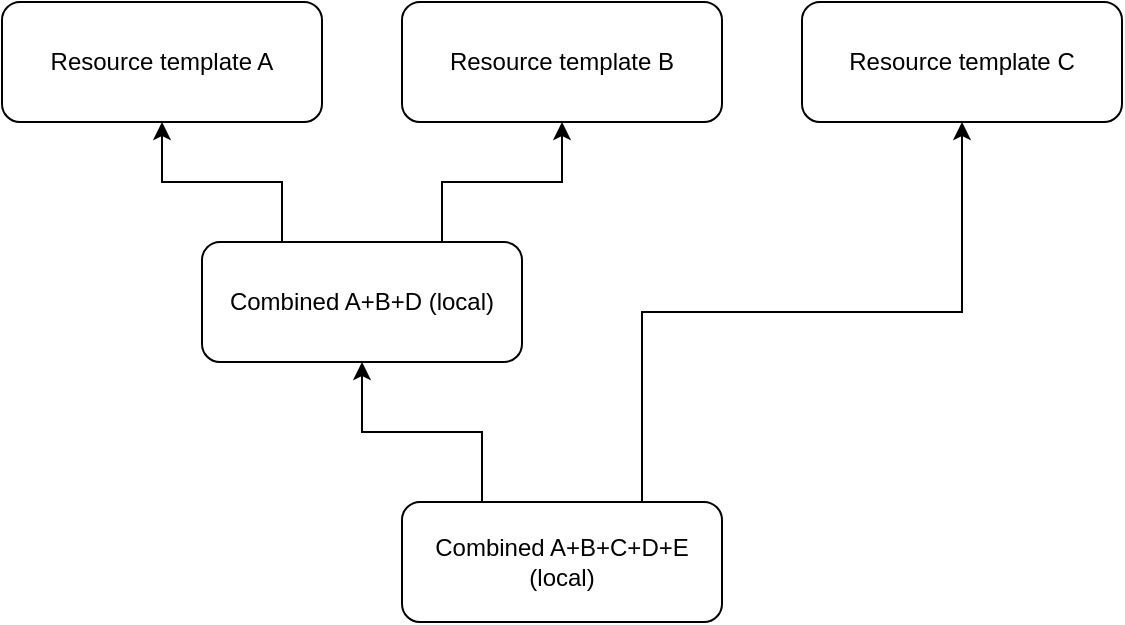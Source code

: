 <mxfile version="16.5.1" type="device"><diagram id="Y_NaEYupuhLiuvWdMMeh" name="Page-1"><mxGraphModel dx="1102" dy="1025" grid="1" gridSize="10" guides="1" tooltips="1" connect="1" arrows="1" fold="1" page="1" pageScale="1" pageWidth="1169" pageHeight="827" math="0" shadow="0"><root><mxCell id="0"/><mxCell id="1" parent="0"/><mxCell id="qAGoD4oUycLNEZSAA78b-1" value="Resource template A" style="rounded=1;whiteSpace=wrap;html=1;" vertex="1" parent="1"><mxGeometry x="200" y="240" width="160" height="60" as="geometry"/></mxCell><mxCell id="qAGoD4oUycLNEZSAA78b-2" value="Resource template B" style="rounded=1;whiteSpace=wrap;html=1;" vertex="1" parent="1"><mxGeometry x="400" y="240" width="160" height="60" as="geometry"/></mxCell><mxCell id="qAGoD4oUycLNEZSAA78b-5" style="edgeStyle=orthogonalEdgeStyle;rounded=0;orthogonalLoop=1;jettySize=auto;html=1;exitX=0.25;exitY=0;exitDx=0;exitDy=0;entryX=0.5;entryY=1;entryDx=0;entryDy=0;" edge="1" parent="1" source="qAGoD4oUycLNEZSAA78b-3" target="qAGoD4oUycLNEZSAA78b-1"><mxGeometry relative="1" as="geometry"/></mxCell><mxCell id="qAGoD4oUycLNEZSAA78b-7" style="edgeStyle=orthogonalEdgeStyle;rounded=0;orthogonalLoop=1;jettySize=auto;html=1;exitX=0.75;exitY=0;exitDx=0;exitDy=0;entryX=0.5;entryY=1;entryDx=0;entryDy=0;" edge="1" parent="1" source="qAGoD4oUycLNEZSAA78b-3" target="qAGoD4oUycLNEZSAA78b-2"><mxGeometry relative="1" as="geometry"/></mxCell><mxCell id="qAGoD4oUycLNEZSAA78b-3" value="Combined A+B+D (local)" style="rounded=1;whiteSpace=wrap;html=1;" vertex="1" parent="1"><mxGeometry x="300" y="360" width="160" height="60" as="geometry"/></mxCell><mxCell id="qAGoD4oUycLNEZSAA78b-4" value="Resource template C" style="rounded=1;whiteSpace=wrap;html=1;" vertex="1" parent="1"><mxGeometry x="600" y="240" width="160" height="60" as="geometry"/></mxCell><mxCell id="qAGoD4oUycLNEZSAA78b-9" style="edgeStyle=orthogonalEdgeStyle;rounded=0;orthogonalLoop=1;jettySize=auto;html=1;exitX=0.25;exitY=0;exitDx=0;exitDy=0;" edge="1" parent="1" source="qAGoD4oUycLNEZSAA78b-8" target="qAGoD4oUycLNEZSAA78b-3"><mxGeometry relative="1" as="geometry"/></mxCell><mxCell id="qAGoD4oUycLNEZSAA78b-10" style="edgeStyle=orthogonalEdgeStyle;rounded=0;orthogonalLoop=1;jettySize=auto;html=1;exitX=0.75;exitY=0;exitDx=0;exitDy=0;entryX=0.5;entryY=1;entryDx=0;entryDy=0;" edge="1" parent="1" source="qAGoD4oUycLNEZSAA78b-8" target="qAGoD4oUycLNEZSAA78b-4"><mxGeometry relative="1" as="geometry"/></mxCell><mxCell id="qAGoD4oUycLNEZSAA78b-8" value="Combined A+B+C+D+E (local)" style="rounded=1;whiteSpace=wrap;html=1;" vertex="1" parent="1"><mxGeometry x="400" y="490" width="160" height="60" as="geometry"/></mxCell></root></mxGraphModel></diagram></mxfile>